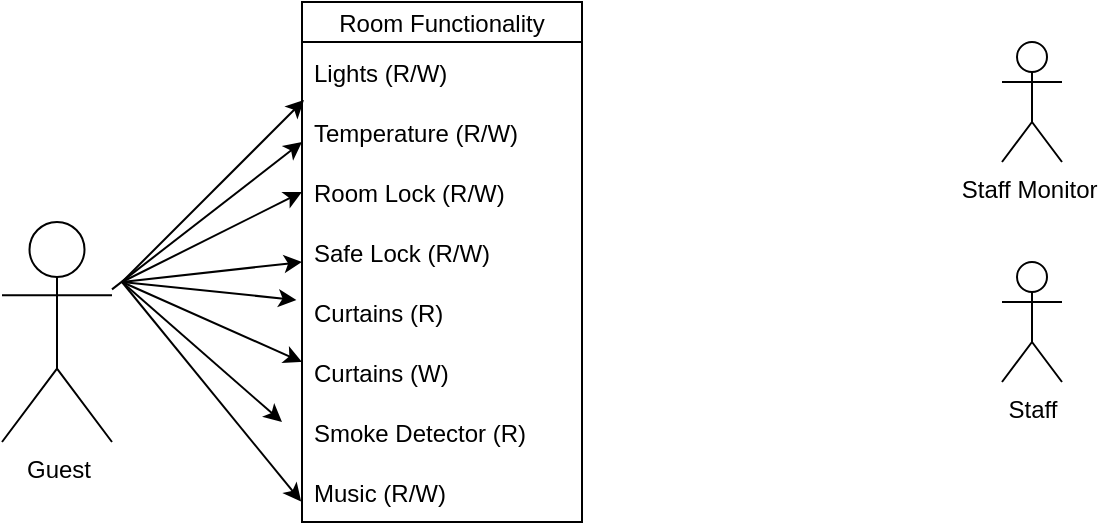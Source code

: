 <mxfile version="20.2.2" type="device"><diagram id="3UQyBQemIB-zy5QC91ul" name="Page-1"><mxGraphModel dx="329" dy="544" grid="1" gridSize="10" guides="1" tooltips="1" connect="1" arrows="1" fold="1" page="1" pageScale="1" pageWidth="850" pageHeight="1100" math="0" shadow="0"><root><mxCell id="0"/><mxCell id="1" parent="0"/><mxCell id="nW0rdplS_LovSgq9zPTZ-1" value="Room Functionality" style="swimlane;fontStyle=0;childLayout=stackLayout;horizontal=1;startSize=20;horizontalStack=0;resizeParent=1;resizeParentMax=0;resizeLast=0;collapsible=1;marginBottom=0;" vertex="1" parent="1"><mxGeometry x="240" y="150" width="140" height="260" as="geometry"><mxRectangle x="240" y="150" width="140" height="30" as="alternateBounds"/></mxGeometry></mxCell><mxCell id="nW0rdplS_LovSgq9zPTZ-2" value="Lights (R/W)" style="text;strokeColor=none;fillColor=none;align=left;verticalAlign=middle;spacingLeft=4;spacingRight=4;overflow=hidden;points=[[0,0.5],[1,0.5]];portConstraint=eastwest;rotatable=0;" vertex="1" parent="nW0rdplS_LovSgq9zPTZ-1"><mxGeometry y="20" width="140" height="30" as="geometry"/></mxCell><mxCell id="nW0rdplS_LovSgq9zPTZ-3" value="Temperature (R/W) " style="text;strokeColor=none;fillColor=none;align=left;verticalAlign=middle;spacingLeft=4;spacingRight=4;overflow=hidden;points=[[0,0.5],[1,0.5]];portConstraint=eastwest;rotatable=0;" vertex="1" parent="nW0rdplS_LovSgq9zPTZ-1"><mxGeometry y="50" width="140" height="30" as="geometry"/></mxCell><mxCell id="nW0rdplS_LovSgq9zPTZ-4" value="Room Lock (R/W)" style="text;strokeColor=none;fillColor=none;align=left;verticalAlign=middle;spacingLeft=4;spacingRight=4;overflow=hidden;points=[[0,0.5],[1,0.5]];portConstraint=eastwest;rotatable=0;" vertex="1" parent="nW0rdplS_LovSgq9zPTZ-1"><mxGeometry y="80" width="140" height="30" as="geometry"/></mxCell><mxCell id="nW0rdplS_LovSgq9zPTZ-11" value="Safe Lock (R/W)" style="text;strokeColor=none;fillColor=none;align=left;verticalAlign=middle;spacingLeft=4;spacingRight=4;overflow=hidden;points=[[0,0.5],[1,0.5]];portConstraint=eastwest;rotatable=0;" vertex="1" parent="nW0rdplS_LovSgq9zPTZ-1"><mxGeometry y="110" width="140" height="30" as="geometry"/></mxCell><mxCell id="nW0rdplS_LovSgq9zPTZ-12" value="Curtains (R) " style="text;strokeColor=none;fillColor=none;align=left;verticalAlign=middle;spacingLeft=4;spacingRight=4;overflow=hidden;points=[[0,0.5],[1,0.5]];portConstraint=eastwest;rotatable=0;" vertex="1" parent="nW0rdplS_LovSgq9zPTZ-1"><mxGeometry y="140" width="140" height="30" as="geometry"/></mxCell><mxCell id="nW0rdplS_LovSgq9zPTZ-13" value="Curtains (W) " style="text;strokeColor=none;fillColor=none;align=left;verticalAlign=middle;spacingLeft=4;spacingRight=4;overflow=hidden;points=[[0,0.5],[1,0.5]];portConstraint=eastwest;rotatable=0;" vertex="1" parent="nW0rdplS_LovSgq9zPTZ-1"><mxGeometry y="170" width="140" height="30" as="geometry"/></mxCell><mxCell id="nW0rdplS_LovSgq9zPTZ-14" value="Smoke Detector (R) " style="text;strokeColor=none;fillColor=none;align=left;verticalAlign=middle;spacingLeft=4;spacingRight=4;overflow=hidden;points=[[0,0.5],[1,0.5]];portConstraint=eastwest;rotatable=0;" vertex="1" parent="nW0rdplS_LovSgq9zPTZ-1"><mxGeometry y="200" width="140" height="30" as="geometry"/></mxCell><mxCell id="nW0rdplS_LovSgq9zPTZ-15" value="Music (R/W)" style="text;strokeColor=none;fillColor=none;align=left;verticalAlign=middle;spacingLeft=4;spacingRight=4;overflow=hidden;points=[[0,0.5],[1,0.5]];portConstraint=eastwest;rotatable=0;" vertex="1" parent="nW0rdplS_LovSgq9zPTZ-1"><mxGeometry y="230" width="140" height="30" as="geometry"/></mxCell><mxCell id="nW0rdplS_LovSgq9zPTZ-5" value="Guest" style="shape=umlActor;verticalLabelPosition=bottom;verticalAlign=top;html=1;outlineConnect=0;" vertex="1" parent="1"><mxGeometry x="90" y="260" width="55" height="110" as="geometry"/></mxCell><mxCell id="nW0rdplS_LovSgq9zPTZ-6" value="Staff Monitor&amp;nbsp;" style="shape=umlActor;verticalLabelPosition=bottom;verticalAlign=top;html=1;outlineConnect=0;" vertex="1" parent="1"><mxGeometry x="590" y="170" width="30" height="60" as="geometry"/></mxCell><mxCell id="nW0rdplS_LovSgq9zPTZ-7" value="Staff" style="shape=umlActor;verticalLabelPosition=bottom;verticalAlign=top;html=1;outlineConnect=0;" vertex="1" parent="1"><mxGeometry x="590" y="280" width="30" height="60" as="geometry"/></mxCell><mxCell id="nW0rdplS_LovSgq9zPTZ-16" value="" style="endArrow=classic;html=1;rounded=0;entryX=0.007;entryY=0.967;entryDx=0;entryDy=0;entryPerimeter=0;" edge="1" parent="1" target="nW0rdplS_LovSgq9zPTZ-2"><mxGeometry width="50" height="50" relative="1" as="geometry"><mxPoint x="150" y="290" as="sourcePoint"/><mxPoint x="290" y="240" as="targetPoint"/></mxGeometry></mxCell><mxCell id="nW0rdplS_LovSgq9zPTZ-17" value="" style="endArrow=classic;html=1;rounded=0;entryX=0;entryY=0.667;entryDx=0;entryDy=0;entryPerimeter=0;" edge="1" parent="1" source="nW0rdplS_LovSgq9zPTZ-5" target="nW0rdplS_LovSgq9zPTZ-3"><mxGeometry width="50" height="50" relative="1" as="geometry"><mxPoint x="150" y="290" as="sourcePoint"/><mxPoint x="250.98" y="209.01" as="targetPoint"/></mxGeometry></mxCell><mxCell id="nW0rdplS_LovSgq9zPTZ-18" value="" style="endArrow=classic;html=1;rounded=0;entryX=0;entryY=0.5;entryDx=0;entryDy=0;" edge="1" parent="1" target="nW0rdplS_LovSgq9zPTZ-4"><mxGeometry width="50" height="50" relative="1" as="geometry"><mxPoint x="150" y="290" as="sourcePoint"/><mxPoint x="250" y="230.01" as="targetPoint"/></mxGeometry></mxCell><mxCell id="nW0rdplS_LovSgq9zPTZ-19" value="" style="endArrow=classic;html=1;rounded=0;entryX=0;entryY=0.667;entryDx=0;entryDy=0;entryPerimeter=0;" edge="1" parent="1" target="nW0rdplS_LovSgq9zPTZ-11"><mxGeometry width="50" height="50" relative="1" as="geometry"><mxPoint x="150" y="290" as="sourcePoint"/><mxPoint x="235" y="280" as="targetPoint"/></mxGeometry></mxCell><mxCell id="nW0rdplS_LovSgq9zPTZ-20" value="" style="endArrow=classic;html=1;rounded=0;entryX=-0.02;entryY=0.3;entryDx=0;entryDy=0;entryPerimeter=0;" edge="1" parent="1" target="nW0rdplS_LovSgq9zPTZ-12"><mxGeometry width="50" height="50" relative="1" as="geometry"><mxPoint x="150" y="290" as="sourcePoint"/><mxPoint x="235" y="292.5" as="targetPoint"/></mxGeometry></mxCell><mxCell id="nW0rdplS_LovSgq9zPTZ-21" value="" style="endArrow=classic;html=1;rounded=0;entryX=0;entryY=0.333;entryDx=0;entryDy=0;entryPerimeter=0;" edge="1" parent="1" target="nW0rdplS_LovSgq9zPTZ-13"><mxGeometry width="50" height="50" relative="1" as="geometry"><mxPoint x="150" y="290" as="sourcePoint"/><mxPoint x="240" y="320" as="targetPoint"/></mxGeometry></mxCell><mxCell id="nW0rdplS_LovSgq9zPTZ-22" value="" style="endArrow=classic;html=1;rounded=0;" edge="1" parent="1"><mxGeometry width="50" height="50" relative="1" as="geometry"><mxPoint x="150" y="290" as="sourcePoint"/><mxPoint x="230" y="360" as="targetPoint"/></mxGeometry></mxCell><mxCell id="nW0rdplS_LovSgq9zPTZ-23" value="" style="endArrow=classic;html=1;rounded=0;entryX=-0.003;entryY=0.66;entryDx=0;entryDy=0;entryPerimeter=0;" edge="1" parent="1" target="nW0rdplS_LovSgq9zPTZ-15"><mxGeometry width="50" height="50" relative="1" as="geometry"><mxPoint x="150" y="290" as="sourcePoint"/><mxPoint x="210" y="380" as="targetPoint"/></mxGeometry></mxCell></root></mxGraphModel></diagram></mxfile>